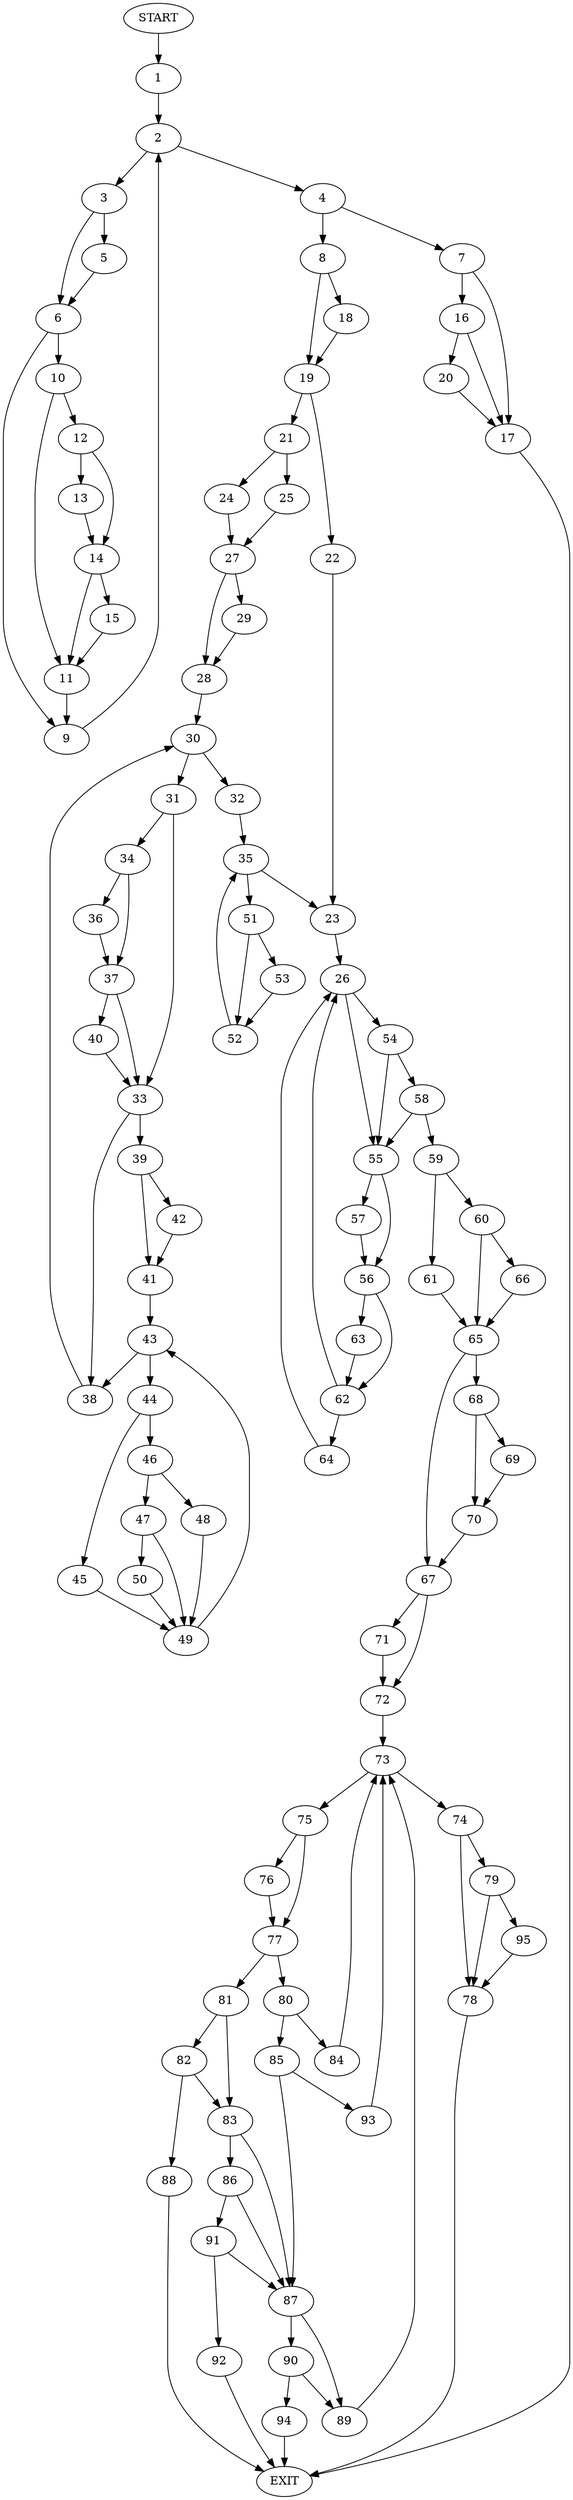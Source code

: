 digraph {
0 [label="START"]
96 [label="EXIT"]
0 -> 1
1 -> 2
2 -> 3
2 -> 4
3 -> 5
3 -> 6
4 -> 7
4 -> 8
5 -> 6
6 -> 9
6 -> 10
10 -> 11
10 -> 12
9 -> 2
12 -> 13
12 -> 14
11 -> 9
13 -> 14
14 -> 15
14 -> 11
15 -> 11
7 -> 16
7 -> 17
8 -> 18
8 -> 19
16 -> 20
16 -> 17
17 -> 96
20 -> 17
18 -> 19
19 -> 21
19 -> 22
22 -> 23
21 -> 24
21 -> 25
23 -> 26
25 -> 27
24 -> 27
27 -> 28
27 -> 29
28 -> 30
29 -> 28
30 -> 31
30 -> 32
31 -> 33
31 -> 34
32 -> 35
34 -> 36
34 -> 37
33 -> 38
33 -> 39
36 -> 37
37 -> 33
37 -> 40
40 -> 33
39 -> 41
39 -> 42
38 -> 30
41 -> 43
42 -> 41
43 -> 44
43 -> 38
44 -> 45
44 -> 46
46 -> 47
46 -> 48
45 -> 49
49 -> 43
48 -> 49
47 -> 49
47 -> 50
50 -> 49
35 -> 23
35 -> 51
51 -> 52
51 -> 53
53 -> 52
52 -> 35
26 -> 54
26 -> 55
55 -> 56
55 -> 57
54 -> 58
54 -> 55
58 -> 55
58 -> 59
59 -> 60
59 -> 61
57 -> 56
56 -> 62
56 -> 63
63 -> 62
62 -> 26
62 -> 64
64 -> 26
61 -> 65
60 -> 65
60 -> 66
65 -> 67
65 -> 68
66 -> 65
68 -> 69
68 -> 70
67 -> 71
67 -> 72
69 -> 70
70 -> 67
71 -> 72
72 -> 73
73 -> 74
73 -> 75
75 -> 76
75 -> 77
74 -> 78
74 -> 79
76 -> 77
77 -> 80
77 -> 81
81 -> 82
81 -> 83
80 -> 84
80 -> 85
83 -> 86
83 -> 87
82 -> 88
82 -> 83
88 -> 96
87 -> 89
87 -> 90
86 -> 91
86 -> 87
91 -> 92
91 -> 87
92 -> 96
85 -> 93
85 -> 87
84 -> 73
93 -> 73
90 -> 94
90 -> 89
89 -> 73
94 -> 96
78 -> 96
79 -> 78
79 -> 95
95 -> 78
}
